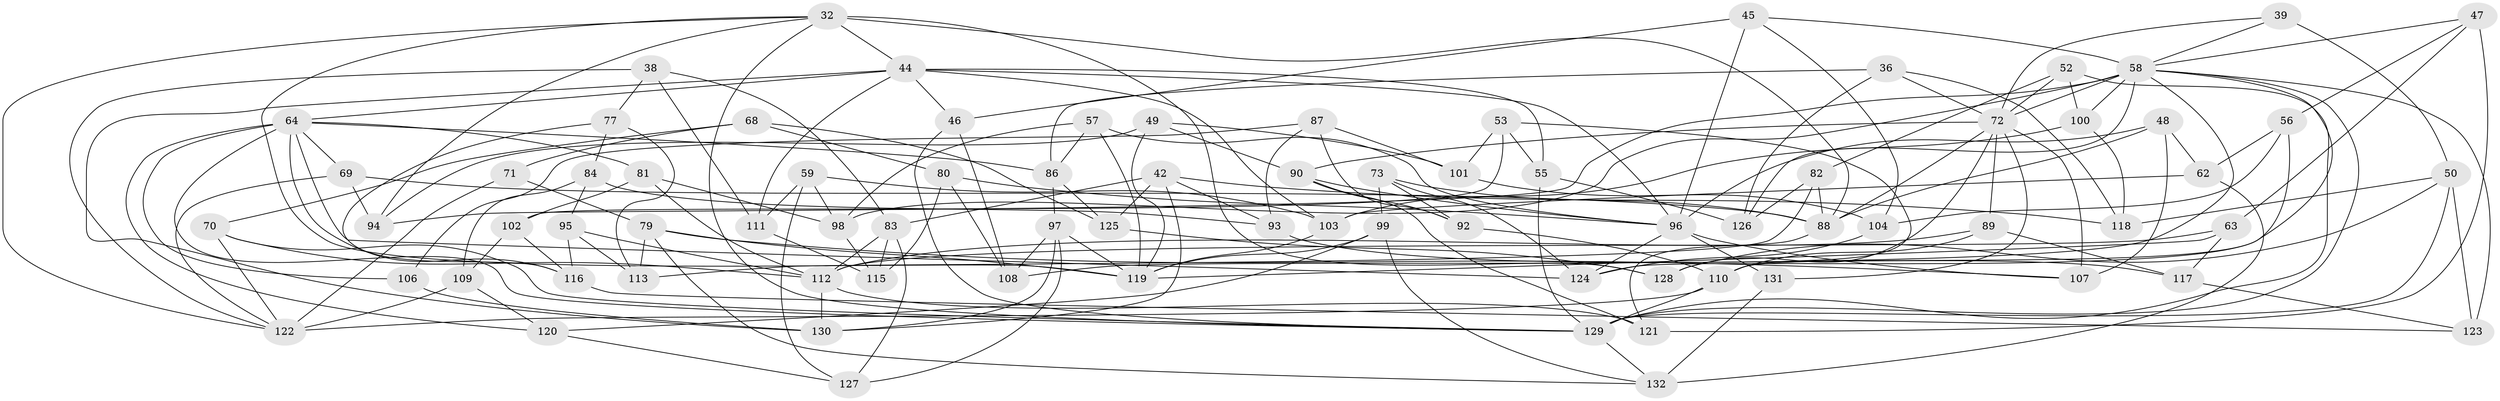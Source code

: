 // original degree distribution, {4: 1.0}
// Generated by graph-tools (version 1.1) at 2025/02/03/04/25 22:02:40]
// undirected, 79 vertices, 189 edges
graph export_dot {
graph [start="1"]
  node [color=gray90,style=filled];
  32 [super="+9+17"];
  36;
  38;
  39;
  42 [super="+33"];
  44 [super="+26+37"];
  45;
  46;
  47;
  48 [super="+7"];
  49;
  50 [super="+4"];
  52;
  53;
  55;
  56;
  57 [super="+30"];
  58 [super="+16+19+23+43"];
  59;
  62 [super="+20"];
  63;
  64 [super="+1+22+2"];
  68;
  69;
  70;
  71;
  72 [super="+13+21"];
  73;
  77;
  79 [super="+18"];
  80;
  81;
  82;
  83 [super="+65"];
  84;
  86 [super="+78"];
  87;
  88 [super="+14+74"];
  89;
  90 [super="+85"];
  92;
  93;
  94;
  95;
  96 [super="+6+27+25+60"];
  97 [super="+61"];
  98 [super="+35"];
  99;
  100;
  101;
  102;
  103 [super="+24"];
  104;
  106;
  107 [super="+76"];
  108;
  109;
  110 [super="+12"];
  111;
  112 [super="+15+67"];
  113;
  115;
  116 [super="+114"];
  117;
  118;
  119 [super="+66"];
  120;
  121;
  122 [super="+8+41"];
  123;
  124 [super="+54"];
  125;
  126;
  127;
  128;
  129 [super="+29+91+51"];
  130 [super="+105"];
  131 [super="+28"];
  132 [super="+75"];
  32 -- 94;
  32 -- 129;
  32 -- 128;
  32 -- 122;
  32 -- 44;
  32 -- 88 [weight=2];
  32 -- 119;
  36 -- 126;
  36 -- 118;
  36 -- 72;
  36 -- 86;
  38 -- 77;
  38 -- 122;
  38 -- 111;
  38 -- 83;
  39 -- 72;
  39 -- 50 [weight=2];
  39 -- 58;
  42 -- 125;
  42 -- 93;
  42 -- 83 [weight=2];
  42 -- 118;
  42 -- 130;
  44 -- 96;
  44 -- 64;
  44 -- 46;
  44 -- 103;
  44 -- 130;
  44 -- 111;
  44 -- 55;
  45 -- 46;
  45 -- 104;
  45 -- 96;
  45 -- 58;
  46 -- 108;
  46 -- 129;
  47 -- 56;
  47 -- 121;
  47 -- 63;
  47 -- 58;
  48 -- 107 [weight=2];
  48 -- 96;
  48 -- 62 [weight=2];
  48 -- 88;
  49 -- 94;
  49 -- 101;
  49 -- 90;
  49 -- 119;
  50 -- 123;
  50 -- 118;
  50 -- 128;
  50 -- 129;
  52 -- 100;
  52 -- 82;
  52 -- 72;
  52 -- 129;
  53 -- 110;
  53 -- 55;
  53 -- 102;
  53 -- 101;
  55 -- 126;
  55 -- 129;
  56 -- 104;
  56 -- 62;
  56 -- 110;
  57 -- 119 [weight=2];
  57 -- 98;
  57 -- 86 [weight=2];
  57 -- 96;
  58 -- 94;
  58 -- 123;
  58 -- 126;
  58 -- 100;
  58 -- 72;
  58 -- 124;
  58 -- 98 [weight=2];
  58 -- 108;
  58 -- 129 [weight=2];
  59 -- 111;
  59 -- 127;
  59 -- 103;
  59 -- 98;
  62 -- 103 [weight=2];
  62 -- 132;
  63 -- 117;
  63 -- 112;
  63 -- 119;
  64 -- 86;
  64 -- 120;
  64 -- 116 [weight=2];
  64 -- 69;
  64 -- 106;
  64 -- 81;
  64 -- 124;
  64 -- 129;
  68 -- 125;
  68 -- 70;
  68 -- 80;
  68 -- 71;
  69 -- 88;
  69 -- 94;
  69 -- 122;
  70 -- 122;
  70 -- 112;
  70 -- 129;
  71 -- 79 [weight=2];
  71 -- 122;
  72 -- 89;
  72 -- 107 [weight=2];
  72 -- 90 [weight=2];
  72 -- 128;
  72 -- 131;
  72 -- 88;
  73 -- 92;
  73 -- 124;
  73 -- 99;
  73 -- 88;
  77 -- 84;
  77 -- 113;
  77 -- 116;
  79 -- 113;
  79 -- 107;
  79 -- 132;
  79 -- 119;
  80 -- 108;
  80 -- 115;
  80 -- 96;
  81 -- 112;
  81 -- 102;
  81 -- 98;
  82 -- 126;
  82 -- 113;
  82 -- 88;
  83 -- 127;
  83 -- 115;
  83 -- 112;
  84 -- 109;
  84 -- 93;
  84 -- 95;
  86 -- 125;
  86 -- 97;
  87 -- 93;
  87 -- 92;
  87 -- 106;
  87 -- 101;
  88 -- 121;
  89 -- 117;
  89 -- 112;
  89 -- 110;
  90 -- 121;
  90 -- 96;
  90 -- 92;
  92 -- 110;
  93 -- 117;
  95 -- 113;
  95 -- 116;
  95 -- 112;
  96 -- 131 [weight=3];
  96 -- 124 [weight=2];
  96 -- 107;
  97 -- 108;
  97 -- 130;
  97 -- 119 [weight=2];
  97 -- 127;
  98 -- 115;
  99 -- 132;
  99 -- 120;
  99 -- 119;
  100 -- 103;
  100 -- 118;
  101 -- 104;
  102 -- 109;
  102 -- 116;
  103 -- 119;
  104 -- 124;
  106 -- 130 [weight=2];
  109 -- 120;
  109 -- 122;
  110 -- 122 [weight=2];
  110 -- 129 [weight=2];
  111 -- 115;
  112 -- 130;
  112 -- 121;
  116 -- 123;
  117 -- 123;
  120 -- 127;
  125 -- 128;
  129 -- 132;
  131 -- 132 [weight=2];
}
